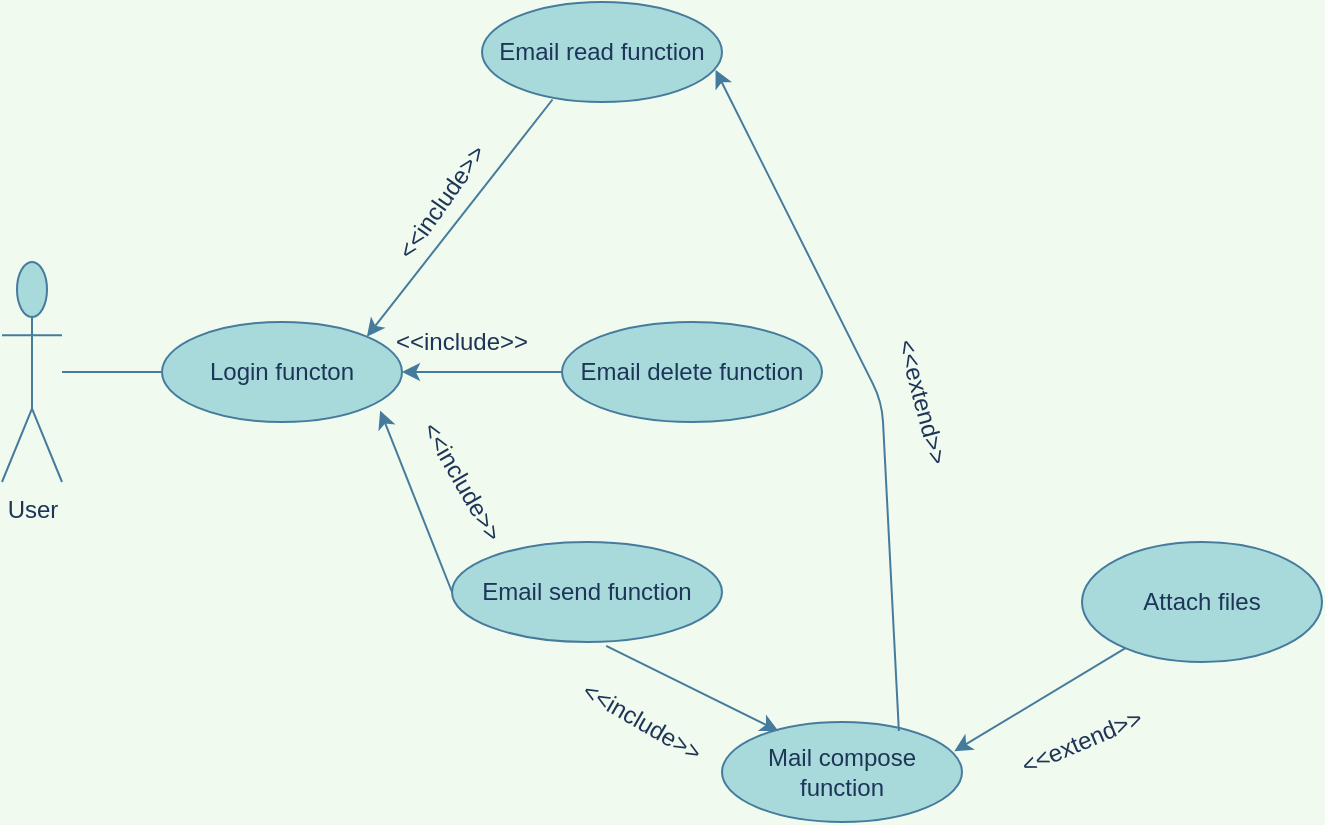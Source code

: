 <mxfile version="13.8.0" type="github">
  <diagram id="-XQpyR5jJDsNaBZUjsSi" name="Page-1">
    <mxGraphModel dx="768" dy="415" grid="1" gridSize="10" guides="1" tooltips="1" connect="1" arrows="1" fold="1" page="1" pageScale="1" pageWidth="850" pageHeight="1100" background="#F1FAEE" math="0" shadow="0">
      <root>
        <mxCell id="0" />
        <mxCell id="1" parent="0" />
        <mxCell id="aCKoyH31emLV1spTPnxo-1" value="User" style="shape=umlActor;verticalLabelPosition=bottom;verticalAlign=top;html=1;outlineConnect=0;fillColor=#A8DADC;strokeColor=#457B9D;fontColor=#1D3557;" vertex="1" parent="1">
          <mxGeometry x="80" y="160" width="30" height="110" as="geometry" />
        </mxCell>
        <mxCell id="aCKoyH31emLV1spTPnxo-2" value="Login functon" style="ellipse;whiteSpace=wrap;html=1;fillColor=#A8DADC;strokeColor=#457B9D;fontColor=#1D3557;" vertex="1" parent="1">
          <mxGeometry x="160" y="190" width="120" height="50" as="geometry" />
        </mxCell>
        <mxCell id="aCKoyH31emLV1spTPnxo-3" value="" style="endArrow=none;html=1;entryX=0;entryY=0.5;entryDx=0;entryDy=0;labelBackgroundColor=#F1FAEE;strokeColor=#457B9D;fontColor=#1D3557;" edge="1" parent="1" source="aCKoyH31emLV1spTPnxo-1" target="aCKoyH31emLV1spTPnxo-2">
          <mxGeometry width="50" height="50" relative="1" as="geometry">
            <mxPoint x="370" y="240" as="sourcePoint" />
            <mxPoint x="420" y="190" as="targetPoint" />
          </mxGeometry>
        </mxCell>
        <mxCell id="aCKoyH31emLV1spTPnxo-4" value="Email read function" style="ellipse;whiteSpace=wrap;html=1;fillColor=#A8DADC;strokeColor=#457B9D;fontColor=#1D3557;" vertex="1" parent="1">
          <mxGeometry x="320" y="30" width="120" height="50" as="geometry" />
        </mxCell>
        <mxCell id="aCKoyH31emLV1spTPnxo-6" value="" style="endArrow=classic;html=1;exitX=0.294;exitY=0.975;exitDx=0;exitDy=0;exitPerimeter=0;entryX=1;entryY=0;entryDx=0;entryDy=0;labelBackgroundColor=#F1FAEE;strokeColor=#457B9D;fontColor=#1D3557;" edge="1" parent="1" source="aCKoyH31emLV1spTPnxo-4" target="aCKoyH31emLV1spTPnxo-2">
          <mxGeometry width="50" height="50" relative="1" as="geometry">
            <mxPoint x="350" y="90" as="sourcePoint" />
            <mxPoint x="420" y="190" as="targetPoint" />
          </mxGeometry>
        </mxCell>
        <mxCell id="aCKoyH31emLV1spTPnxo-8" value="Email delete function" style="ellipse;whiteSpace=wrap;html=1;fillColor=#A8DADC;strokeColor=#457B9D;fontColor=#1D3557;" vertex="1" parent="1">
          <mxGeometry x="360" y="190" width="130" height="50" as="geometry" />
        </mxCell>
        <mxCell id="aCKoyH31emLV1spTPnxo-9" value="" style="endArrow=classic;html=1;entryX=1;entryY=0.5;entryDx=0;entryDy=0;exitX=0;exitY=0.5;exitDx=0;exitDy=0;labelBackgroundColor=#F1FAEE;strokeColor=#457B9D;fontColor=#1D3557;" edge="1" parent="1" source="aCKoyH31emLV1spTPnxo-8" target="aCKoyH31emLV1spTPnxo-2">
          <mxGeometry width="50" height="50" relative="1" as="geometry">
            <mxPoint x="370" y="240" as="sourcePoint" />
            <mxPoint x="420" y="190" as="targetPoint" />
          </mxGeometry>
        </mxCell>
        <mxCell id="aCKoyH31emLV1spTPnxo-10" value="&amp;lt;&amp;lt;include&amp;gt;&amp;gt;" style="text;html=1;strokeColor=none;fillColor=none;align=center;verticalAlign=middle;whiteSpace=wrap;rounded=0;rotation=-55;fontColor=#1D3557;" vertex="1" parent="1">
          <mxGeometry x="280" y="120" width="40" height="20" as="geometry" />
        </mxCell>
        <mxCell id="aCKoyH31emLV1spTPnxo-14" value="&amp;lt;&amp;lt;include&amp;gt;&amp;gt;" style="text;html=1;strokeColor=none;fillColor=none;align=center;verticalAlign=middle;whiteSpace=wrap;rounded=0;fontColor=#1D3557;" vertex="1" parent="1">
          <mxGeometry x="290" y="190" width="40" height="20" as="geometry" />
        </mxCell>
        <mxCell id="aCKoyH31emLV1spTPnxo-15" value="Email send function" style="ellipse;whiteSpace=wrap;html=1;fillColor=#A8DADC;strokeColor=#457B9D;fontColor=#1D3557;" vertex="1" parent="1">
          <mxGeometry x="305" y="300" width="135" height="50" as="geometry" />
        </mxCell>
        <mxCell id="aCKoyH31emLV1spTPnxo-16" value="" style="endArrow=classic;html=1;exitX=0;exitY=0.5;exitDx=0;exitDy=0;entryX=0.909;entryY=0.886;entryDx=0;entryDy=0;entryPerimeter=0;labelBackgroundColor=#F1FAEE;strokeColor=#457B9D;fontColor=#1D3557;" edge="1" parent="1" source="aCKoyH31emLV1spTPnxo-15" target="aCKoyH31emLV1spTPnxo-2">
          <mxGeometry width="50" height="50" relative="1" as="geometry">
            <mxPoint x="370" y="240" as="sourcePoint" />
            <mxPoint x="420" y="190" as="targetPoint" />
          </mxGeometry>
        </mxCell>
        <mxCell id="aCKoyH31emLV1spTPnxo-17" value="&amp;lt;&amp;lt;include&amp;gt;&amp;gt;" style="text;html=1;strokeColor=none;fillColor=none;align=center;verticalAlign=middle;whiteSpace=wrap;rounded=0;rotation=60;fontColor=#1D3557;" vertex="1" parent="1">
          <mxGeometry x="290" y="260" width="40" height="20" as="geometry" />
        </mxCell>
        <mxCell id="aCKoyH31emLV1spTPnxo-18" value="Mail compose function" style="ellipse;whiteSpace=wrap;html=1;fillColor=#A8DADC;strokeColor=#457B9D;fontColor=#1D3557;" vertex="1" parent="1">
          <mxGeometry x="440" y="390" width="120" height="50" as="geometry" />
        </mxCell>
        <mxCell id="aCKoyH31emLV1spTPnxo-19" value="" style="endArrow=classic;html=1;entryX=0.235;entryY=0.09;entryDx=0;entryDy=0;entryPerimeter=0;exitX=0.571;exitY=1.038;exitDx=0;exitDy=0;exitPerimeter=0;labelBackgroundColor=#F1FAEE;strokeColor=#457B9D;fontColor=#1D3557;" edge="1" parent="1" source="aCKoyH31emLV1spTPnxo-15" target="aCKoyH31emLV1spTPnxo-18">
          <mxGeometry width="50" height="50" relative="1" as="geometry">
            <mxPoint x="370" y="370" as="sourcePoint" />
            <mxPoint x="420" y="320" as="targetPoint" />
          </mxGeometry>
        </mxCell>
        <mxCell id="aCKoyH31emLV1spTPnxo-20" value="&amp;lt;&amp;lt;include&amp;gt;&amp;gt;" style="text;html=1;strokeColor=none;fillColor=none;align=center;verticalAlign=middle;whiteSpace=wrap;rounded=0;rotation=30;fontColor=#1D3557;" vertex="1" parent="1">
          <mxGeometry x="380" y="380" width="40" height="20" as="geometry" />
        </mxCell>
        <mxCell id="aCKoyH31emLV1spTPnxo-21" value="" style="endArrow=classic;html=1;exitX=0.737;exitY=0.09;exitDx=0;exitDy=0;exitPerimeter=0;entryX=0.973;entryY=0.679;entryDx=0;entryDy=0;entryPerimeter=0;labelBackgroundColor=#F1FAEE;strokeColor=#457B9D;fontColor=#1D3557;" edge="1" parent="1" source="aCKoyH31emLV1spTPnxo-18" target="aCKoyH31emLV1spTPnxo-4">
          <mxGeometry width="50" height="50" relative="1" as="geometry">
            <mxPoint x="370" y="300" as="sourcePoint" />
            <mxPoint x="420" y="250" as="targetPoint" />
            <Array as="points">
              <mxPoint x="520" y="230" />
            </Array>
          </mxGeometry>
        </mxCell>
        <mxCell id="aCKoyH31emLV1spTPnxo-22" value="&amp;lt;&amp;lt;extend&amp;gt;&amp;gt;" style="text;html=1;strokeColor=none;fillColor=none;align=center;verticalAlign=middle;whiteSpace=wrap;rounded=0;rotation=75;fontColor=#1D3557;" vertex="1" parent="1">
          <mxGeometry x="520" y="220" width="40" height="20" as="geometry" />
        </mxCell>
        <mxCell id="aCKoyH31emLV1spTPnxo-23" value="Attach files" style="ellipse;whiteSpace=wrap;html=1;fillColor=#A8DADC;strokeColor=#457B9D;fontColor=#1D3557;" vertex="1" parent="1">
          <mxGeometry x="620" y="300" width="120" height="60" as="geometry" />
        </mxCell>
        <mxCell id="aCKoyH31emLV1spTPnxo-24" value="" style="endArrow=classic;html=1;entryX=0.968;entryY=0.293;entryDx=0;entryDy=0;entryPerimeter=0;labelBackgroundColor=#F1FAEE;strokeColor=#457B9D;fontColor=#1D3557;" edge="1" parent="1" source="aCKoyH31emLV1spTPnxo-23" target="aCKoyH31emLV1spTPnxo-18">
          <mxGeometry width="50" height="50" relative="1" as="geometry">
            <mxPoint x="370" y="300" as="sourcePoint" />
            <mxPoint x="420" y="250" as="targetPoint" />
          </mxGeometry>
        </mxCell>
        <mxCell id="aCKoyH31emLV1spTPnxo-25" value="&amp;lt;&amp;lt;extend&amp;gt;&amp;gt;" style="text;html=1;strokeColor=none;fillColor=none;align=center;verticalAlign=middle;whiteSpace=wrap;rounded=0;rotation=-23;fontColor=#1D3557;" vertex="1" parent="1">
          <mxGeometry x="599.996" y="389.997" width="40" height="20" as="geometry" />
        </mxCell>
      </root>
    </mxGraphModel>
  </diagram>
</mxfile>
